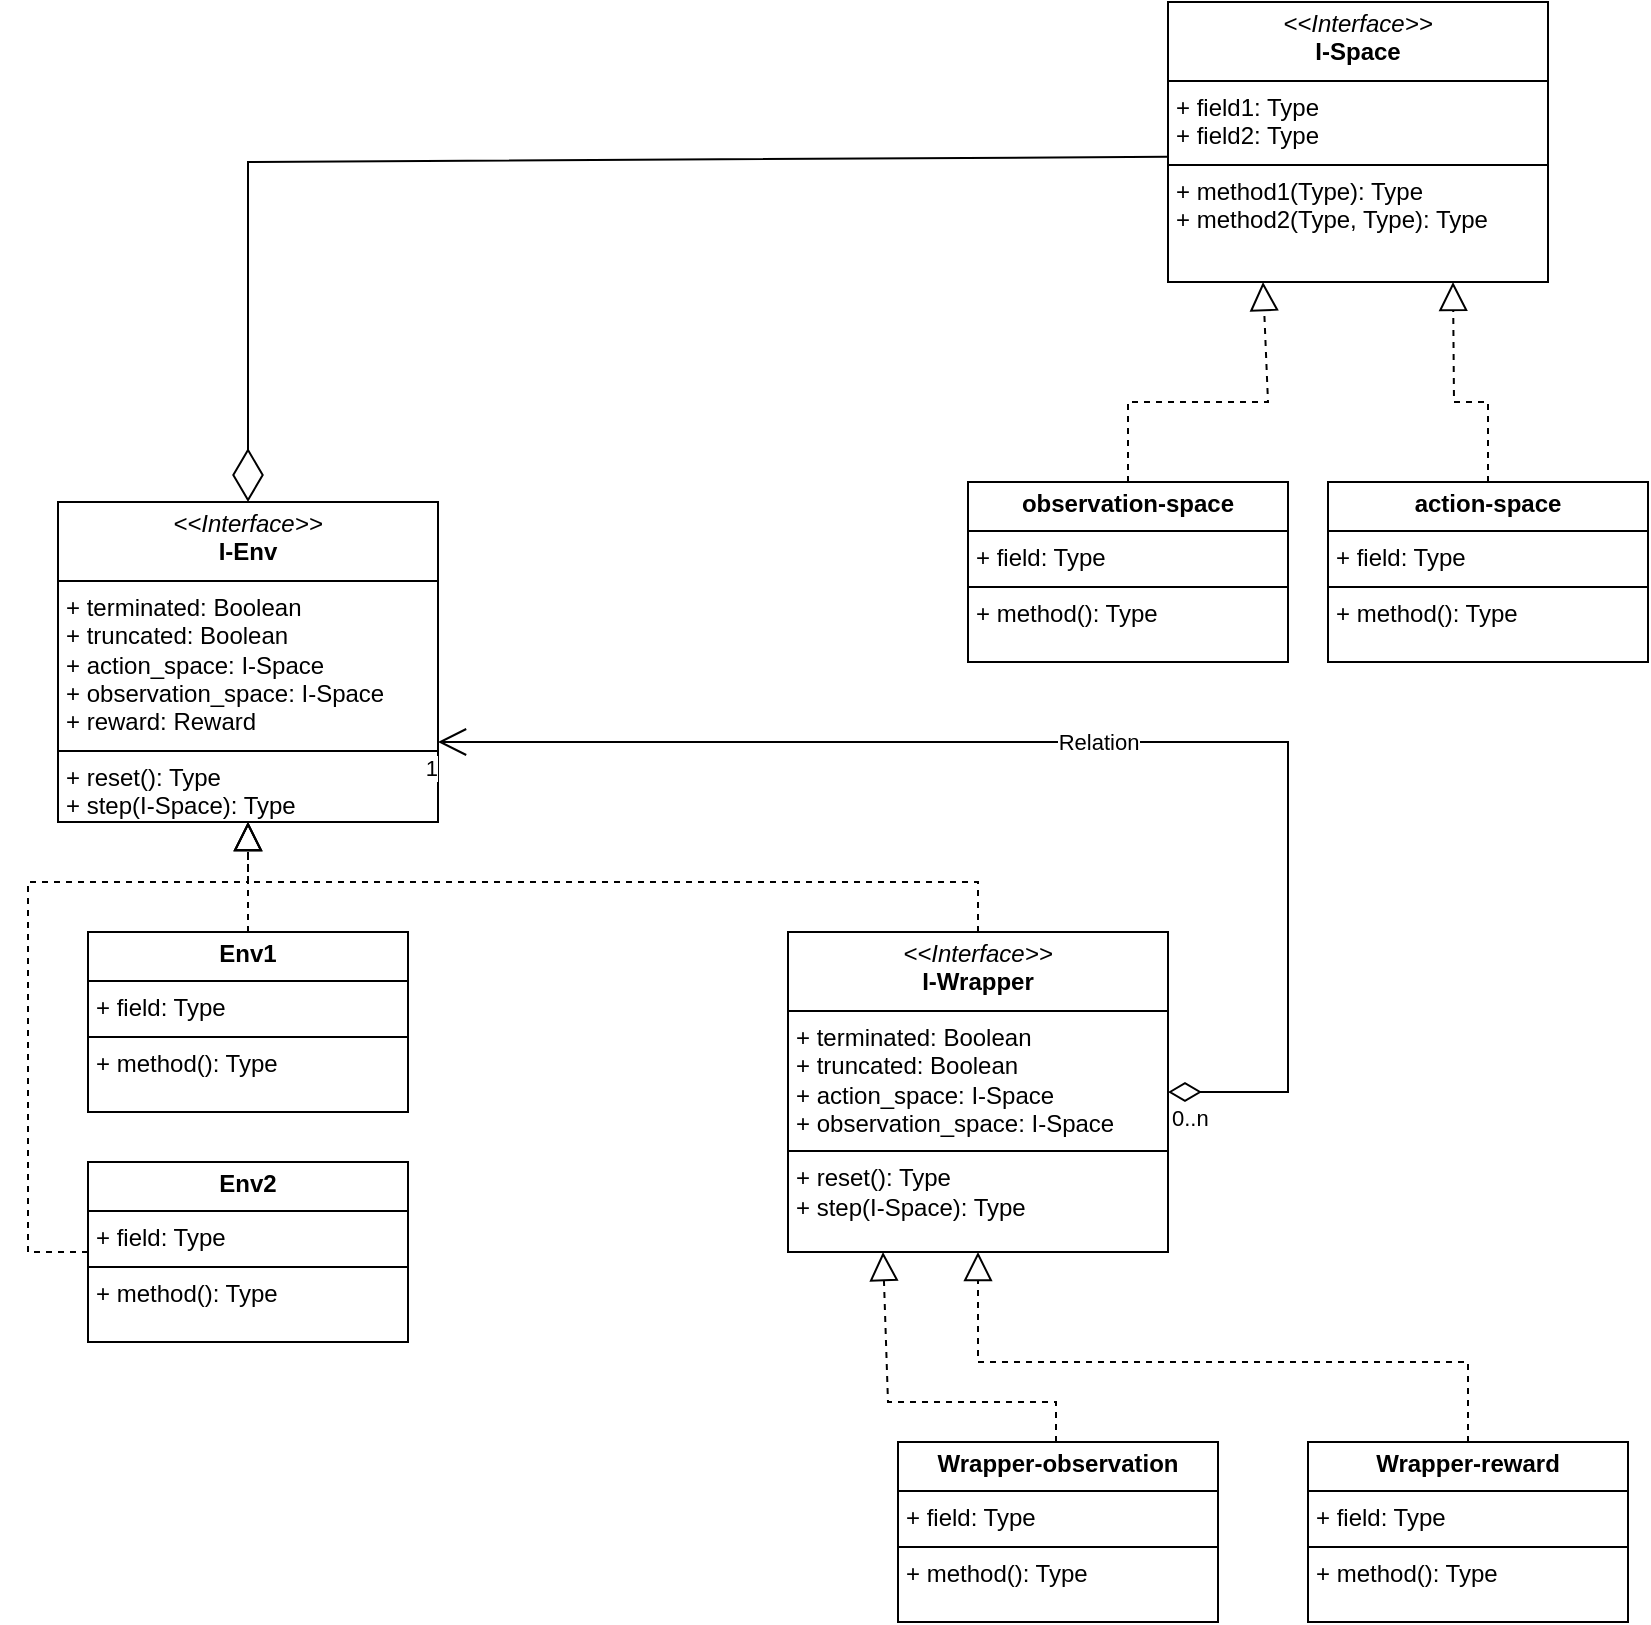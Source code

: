 <mxfile version="24.2.8" type="github">
  <diagram id="C5RBs43oDa-KdzZeNtuy" name="Page-1">
    <mxGraphModel dx="1829" dy="582" grid="1" gridSize="10" guides="1" tooltips="1" connect="1" arrows="1" fold="1" page="1" pageScale="1" pageWidth="827" pageHeight="1169" math="0" shadow="0">
      <root>
        <mxCell id="WIyWlLk6GJQsqaUBKTNV-0" />
        <mxCell id="WIyWlLk6GJQsqaUBKTNV-1" parent="WIyWlLk6GJQsqaUBKTNV-0" />
        <mxCell id="9EdXYkHhemPLTIjRrbD4-1" value="&lt;p style=&quot;margin:0px;margin-top:4px;text-align:center;&quot;&gt;&lt;i&gt;&amp;lt;&amp;lt;Interface&amp;gt;&amp;gt;&lt;/i&gt;&lt;br&gt;&lt;b&gt;I-Env&lt;/b&gt;&lt;/p&gt;&lt;hr size=&quot;1&quot; style=&quot;border-style:solid;&quot;&gt;&lt;p style=&quot;margin:0px;margin-left:4px;&quot;&gt;+ terminated: Boolean&lt;br&gt;+ truncated: Boolean&lt;/p&gt;&lt;p style=&quot;margin:0px;margin-left:4px;&quot;&gt;+ action_space: I-Space&lt;/p&gt;&lt;p style=&quot;margin:0px;margin-left:4px;&quot;&gt;+ observation_space: I-Space&lt;br&gt;&lt;/p&gt;&lt;p style=&quot;margin:0px;margin-left:4px;&quot;&gt;+ reward: Reward&lt;/p&gt;&lt;hr size=&quot;1&quot; style=&quot;border-style:solid;&quot;&gt;&lt;p style=&quot;margin:0px;margin-left:4px;&quot;&gt;+ reset(): Type&lt;br&gt;+ step(I-Space): Type&lt;/p&gt;" style="verticalAlign=top;align=left;overflow=fill;html=1;whiteSpace=wrap;" vertex="1" parent="WIyWlLk6GJQsqaUBKTNV-1">
          <mxGeometry x="25" y="370" width="190" height="160" as="geometry" />
        </mxCell>
        <mxCell id="9EdXYkHhemPLTIjRrbD4-2" value="&lt;p style=&quot;margin:0px;margin-top:4px;text-align:center;&quot;&gt;&lt;b&gt;action-space&lt;/b&gt;&lt;/p&gt;&lt;hr size=&quot;1&quot; style=&quot;border-style:solid;&quot;&gt;&lt;p style=&quot;margin:0px;margin-left:4px;&quot;&gt;+ field: Type&lt;/p&gt;&lt;hr size=&quot;1&quot; style=&quot;border-style:solid;&quot;&gt;&lt;p style=&quot;margin:0px;margin-left:4px;&quot;&gt;+ method(): Type&lt;/p&gt;" style="verticalAlign=top;align=left;overflow=fill;html=1;whiteSpace=wrap;" vertex="1" parent="WIyWlLk6GJQsqaUBKTNV-1">
          <mxGeometry x="660" y="360" width="160" height="90" as="geometry" />
        </mxCell>
        <mxCell id="9EdXYkHhemPLTIjRrbD4-3" value="&lt;p style=&quot;margin:0px;margin-top:4px;text-align:center;&quot;&gt;&lt;i&gt;&amp;lt;&amp;lt;Interface&amp;gt;&amp;gt;&lt;/i&gt;&lt;br&gt;&lt;b&gt;I-Space&lt;/b&gt;&lt;/p&gt;&lt;hr size=&quot;1&quot; style=&quot;border-style:solid;&quot;&gt;&lt;p style=&quot;margin:0px;margin-left:4px;&quot;&gt;+ field1: Type&lt;br&gt;+ field2: Type&lt;/p&gt;&lt;hr size=&quot;1&quot; style=&quot;border-style:solid;&quot;&gt;&lt;p style=&quot;margin:0px;margin-left:4px;&quot;&gt;+ method1(Type): Type&lt;br&gt;+ method2(Type, Type): Type&lt;/p&gt;" style="verticalAlign=top;align=left;overflow=fill;html=1;whiteSpace=wrap;" vertex="1" parent="WIyWlLk6GJQsqaUBKTNV-1">
          <mxGeometry x="580" y="120" width="190" height="140" as="geometry" />
        </mxCell>
        <mxCell id="9EdXYkHhemPLTIjRrbD4-4" value="&lt;p style=&quot;margin:0px;margin-top:4px;text-align:center;&quot;&gt;&lt;b&gt;observation-space&lt;/b&gt;&lt;/p&gt;&lt;hr size=&quot;1&quot; style=&quot;border-style:solid;&quot;&gt;&lt;p style=&quot;margin:0px;margin-left:4px;&quot;&gt;+ field: Type&lt;/p&gt;&lt;hr size=&quot;1&quot; style=&quot;border-style:solid;&quot;&gt;&lt;p style=&quot;margin:0px;margin-left:4px;&quot;&gt;+ method(): Type&lt;/p&gt;" style="verticalAlign=top;align=left;overflow=fill;html=1;whiteSpace=wrap;" vertex="1" parent="WIyWlLk6GJQsqaUBKTNV-1">
          <mxGeometry x="480" y="360" width="160" height="90" as="geometry" />
        </mxCell>
        <mxCell id="9EdXYkHhemPLTIjRrbD4-6" value="" style="endArrow=block;dashed=1;endFill=0;endSize=12;html=1;rounded=0;exitX=0.5;exitY=0;exitDx=0;exitDy=0;entryX=0.25;entryY=1;entryDx=0;entryDy=0;" edge="1" parent="WIyWlLk6GJQsqaUBKTNV-1" source="9EdXYkHhemPLTIjRrbD4-4" target="9EdXYkHhemPLTIjRrbD4-3">
          <mxGeometry width="160" relative="1" as="geometry">
            <mxPoint x="530" y="260" as="sourcePoint" />
            <mxPoint x="690" y="260" as="targetPoint" />
            <Array as="points">
              <mxPoint x="560" y="320" />
              <mxPoint x="630" y="320" />
            </Array>
          </mxGeometry>
        </mxCell>
        <mxCell id="9EdXYkHhemPLTIjRrbD4-7" value="" style="endArrow=block;dashed=1;endFill=0;endSize=12;html=1;rounded=0;exitX=0.5;exitY=0;exitDx=0;exitDy=0;entryX=0.75;entryY=1;entryDx=0;entryDy=0;" edge="1" parent="WIyWlLk6GJQsqaUBKTNV-1" source="9EdXYkHhemPLTIjRrbD4-2" target="9EdXYkHhemPLTIjRrbD4-3">
          <mxGeometry width="160" relative="1" as="geometry">
            <mxPoint x="667" y="360" as="sourcePoint" />
            <mxPoint x="735" y="260" as="targetPoint" />
            <Array as="points">
              <mxPoint x="740" y="320" />
              <mxPoint x="723" y="320" />
            </Array>
          </mxGeometry>
        </mxCell>
        <mxCell id="9EdXYkHhemPLTIjRrbD4-8" value="&lt;p style=&quot;margin:0px;margin-top:4px;text-align:center;&quot;&gt;&lt;b&gt;Env1&lt;/b&gt;&lt;/p&gt;&lt;hr size=&quot;1&quot; style=&quot;border-style:solid;&quot;&gt;&lt;p style=&quot;margin:0px;margin-left:4px;&quot;&gt;+ field: Type&lt;/p&gt;&lt;hr size=&quot;1&quot; style=&quot;border-style:solid;&quot;&gt;&lt;p style=&quot;margin:0px;margin-left:4px;&quot;&gt;+ method(): Type&lt;/p&gt;" style="verticalAlign=top;align=left;overflow=fill;html=1;whiteSpace=wrap;" vertex="1" parent="WIyWlLk6GJQsqaUBKTNV-1">
          <mxGeometry x="40" y="585" width="160" height="90" as="geometry" />
        </mxCell>
        <mxCell id="9EdXYkHhemPLTIjRrbD4-9" value="" style="endArrow=diamondThin;endFill=0;endSize=24;html=1;rounded=0;entryX=0.5;entryY=0;entryDx=0;entryDy=0;exitX=-0.002;exitY=0.553;exitDx=0;exitDy=0;exitPerimeter=0;" edge="1" parent="WIyWlLk6GJQsqaUBKTNV-1" source="9EdXYkHhemPLTIjRrbD4-3" target="9EdXYkHhemPLTIjRrbD4-1">
          <mxGeometry width="160" relative="1" as="geometry">
            <mxPoint x="330" y="360" as="sourcePoint" />
            <mxPoint x="490" y="360" as="targetPoint" />
            <Array as="points">
              <mxPoint x="120" y="200" />
            </Array>
          </mxGeometry>
        </mxCell>
        <mxCell id="9EdXYkHhemPLTIjRrbD4-10" value="" style="endArrow=block;dashed=1;endFill=0;endSize=12;html=1;rounded=0;entryX=0.5;entryY=1;entryDx=0;entryDy=0;exitX=0.5;exitY=0;exitDx=0;exitDy=0;" edge="1" parent="WIyWlLk6GJQsqaUBKTNV-1" source="9EdXYkHhemPLTIjRrbD4-8" target="9EdXYkHhemPLTIjRrbD4-1">
          <mxGeometry width="160" relative="1" as="geometry">
            <mxPoint x="220" y="570" as="sourcePoint" />
            <mxPoint x="490" y="500" as="targetPoint" />
          </mxGeometry>
        </mxCell>
        <mxCell id="9EdXYkHhemPLTIjRrbD4-11" value="&lt;p style=&quot;margin:0px;margin-top:4px;text-align:center;&quot;&gt;&lt;i&gt;&amp;lt;&amp;lt;Interface&amp;gt;&amp;gt;&lt;/i&gt;&lt;br&gt;&lt;b&gt;I-Wrapper&lt;/b&gt;&lt;/p&gt;&lt;hr size=&quot;1&quot; style=&quot;border-style:solid;&quot;&gt;&lt;p style=&quot;margin:0px;margin-left:4px;&quot;&gt;+ terminated: Boolean&lt;br&gt;+ truncated: Boolean&lt;/p&gt;&lt;p style=&quot;margin:0px;margin-left:4px;&quot;&gt;+ action_space: I-Space&lt;/p&gt;&lt;p style=&quot;margin:0px;margin-left:4px;&quot;&gt;+ observation_space: I-Space&lt;br&gt;&lt;/p&gt;&lt;hr size=&quot;1&quot; style=&quot;border-style:solid;&quot;&gt;&lt;p style=&quot;margin:0px;margin-left:4px;&quot;&gt;+ reset(): Type&lt;br&gt;+ step(I-Space): Type&lt;/p&gt;" style="verticalAlign=top;align=left;overflow=fill;html=1;whiteSpace=wrap;" vertex="1" parent="WIyWlLk6GJQsqaUBKTNV-1">
          <mxGeometry x="390" y="585" width="190" height="160" as="geometry" />
        </mxCell>
        <mxCell id="9EdXYkHhemPLTIjRrbD4-12" value="&lt;p style=&quot;margin:0px;margin-top:4px;text-align:center;&quot;&gt;&lt;b&gt;Env2&lt;/b&gt;&lt;/p&gt;&lt;hr size=&quot;1&quot; style=&quot;border-style:solid;&quot;&gt;&lt;p style=&quot;margin:0px;margin-left:4px;&quot;&gt;+ field: Type&lt;/p&gt;&lt;hr size=&quot;1&quot; style=&quot;border-style:solid;&quot;&gt;&lt;p style=&quot;margin:0px;margin-left:4px;&quot;&gt;+ method(): Type&lt;/p&gt;" style="verticalAlign=top;align=left;overflow=fill;html=1;whiteSpace=wrap;" vertex="1" parent="WIyWlLk6GJQsqaUBKTNV-1">
          <mxGeometry x="40" y="700" width="160" height="90" as="geometry" />
        </mxCell>
        <mxCell id="9EdXYkHhemPLTIjRrbD4-16" value="" style="endArrow=block;dashed=1;endFill=0;endSize=12;html=1;rounded=0;entryX=0.5;entryY=1;entryDx=0;entryDy=0;exitX=0;exitY=0.5;exitDx=0;exitDy=0;" edge="1" parent="WIyWlLk6GJQsqaUBKTNV-1" source="9EdXYkHhemPLTIjRrbD4-12" target="9EdXYkHhemPLTIjRrbD4-1">
          <mxGeometry width="160" relative="1" as="geometry">
            <mxPoint x="120" y="550" as="sourcePoint" />
            <mxPoint x="20" y="690" as="targetPoint" />
            <Array as="points">
              <mxPoint x="10" y="745" />
              <mxPoint x="10" y="560" />
              <mxPoint x="120" y="560" />
            </Array>
          </mxGeometry>
        </mxCell>
        <mxCell id="9EdXYkHhemPLTIjRrbD4-19" value="" style="endArrow=block;dashed=1;endFill=0;endSize=12;html=1;rounded=0;exitX=0.5;exitY=0;exitDx=0;exitDy=0;" edge="1" parent="WIyWlLk6GJQsqaUBKTNV-1" source="9EdXYkHhemPLTIjRrbD4-11">
          <mxGeometry width="160" relative="1" as="geometry">
            <mxPoint x="270" y="755" as="sourcePoint" />
            <mxPoint x="120" y="530" as="targetPoint" />
            <Array as="points">
              <mxPoint x="485" y="560" />
              <mxPoint x="350" y="560" />
              <mxPoint x="120" y="560" />
            </Array>
          </mxGeometry>
        </mxCell>
        <mxCell id="9EdXYkHhemPLTIjRrbD4-21" value="Relation" style="endArrow=open;html=1;endSize=12;startArrow=diamondThin;startSize=14;startFill=0;edgeStyle=orthogonalEdgeStyle;rounded=0;exitX=1;exitY=0.5;exitDx=0;exitDy=0;entryX=1;entryY=0.75;entryDx=0;entryDy=0;" edge="1" parent="WIyWlLk6GJQsqaUBKTNV-1" source="9EdXYkHhemPLTIjRrbD4-11" target="9EdXYkHhemPLTIjRrbD4-1">
          <mxGeometry relative="1" as="geometry">
            <mxPoint x="310" y="460" as="sourcePoint" />
            <mxPoint x="290" y="500" as="targetPoint" />
            <Array as="points">
              <mxPoint x="640" y="665" />
              <mxPoint x="640" y="490" />
            </Array>
          </mxGeometry>
        </mxCell>
        <mxCell id="9EdXYkHhemPLTIjRrbD4-22" value="0..n" style="edgeLabel;resizable=0;html=1;align=left;verticalAlign=top;" connectable="0" vertex="1" parent="9EdXYkHhemPLTIjRrbD4-21">
          <mxGeometry x="-1" relative="1" as="geometry" />
        </mxCell>
        <mxCell id="9EdXYkHhemPLTIjRrbD4-23" value="1" style="edgeLabel;resizable=0;html=1;align=right;verticalAlign=top;" connectable="0" vertex="1" parent="9EdXYkHhemPLTIjRrbD4-21">
          <mxGeometry x="1" relative="1" as="geometry" />
        </mxCell>
        <mxCell id="9EdXYkHhemPLTIjRrbD4-25" value="" style="group" vertex="1" connectable="0" parent="WIyWlLk6GJQsqaUBKTNV-1">
          <mxGeometry x="485" y="800" width="325" height="130" as="geometry" />
        </mxCell>
        <mxCell id="9EdXYkHhemPLTIjRrbD4-20" value="&lt;p style=&quot;margin:0px;margin-top:4px;text-align:center;&quot;&gt;&lt;b&gt;Wrapper-reward&lt;/b&gt;&lt;/p&gt;&lt;hr size=&quot;1&quot; style=&quot;border-style:solid;&quot;&gt;&lt;p style=&quot;margin:0px;margin-left:4px;&quot;&gt;+ field: Type&lt;/p&gt;&lt;hr size=&quot;1&quot; style=&quot;border-style:solid;&quot;&gt;&lt;p style=&quot;margin:0px;margin-left:4px;&quot;&gt;+ method(): Type&lt;/p&gt;" style="verticalAlign=top;align=left;overflow=fill;html=1;whiteSpace=wrap;" vertex="1" parent="9EdXYkHhemPLTIjRrbD4-25">
          <mxGeometry x="165" y="40" width="160" height="90" as="geometry" />
        </mxCell>
        <mxCell id="9EdXYkHhemPLTIjRrbD4-24" value="" style="endArrow=block;dashed=1;endFill=0;endSize=12;html=1;rounded=0;entryX=0.5;entryY=1;entryDx=0;entryDy=0;exitX=0.5;exitY=0;exitDx=0;exitDy=0;" edge="1" parent="9EdXYkHhemPLTIjRrbD4-25" source="9EdXYkHhemPLTIjRrbD4-20" target="9EdXYkHhemPLTIjRrbD4-11">
          <mxGeometry width="160" relative="1" as="geometry">
            <mxPoint x="-175" as="sourcePoint" />
            <mxPoint x="-15" as="targetPoint" />
            <Array as="points">
              <mxPoint x="245" />
              <mxPoint />
            </Array>
          </mxGeometry>
        </mxCell>
        <mxCell id="9EdXYkHhemPLTIjRrbD4-27" value="&lt;p style=&quot;margin:0px;margin-top:4px;text-align:center;&quot;&gt;&lt;b&gt;Wrapper-observation&lt;/b&gt;&lt;/p&gt;&lt;hr size=&quot;1&quot; style=&quot;border-style:solid;&quot;&gt;&lt;p style=&quot;margin:0px;margin-left:4px;&quot;&gt;+ field: Type&lt;/p&gt;&lt;hr size=&quot;1&quot; style=&quot;border-style:solid;&quot;&gt;&lt;p style=&quot;margin:0px;margin-left:4px;&quot;&gt;+ method(): Type&lt;/p&gt;" style="verticalAlign=top;align=left;overflow=fill;html=1;whiteSpace=wrap;" vertex="1" parent="WIyWlLk6GJQsqaUBKTNV-1">
          <mxGeometry x="445" y="840" width="160" height="90" as="geometry" />
        </mxCell>
        <mxCell id="9EdXYkHhemPLTIjRrbD4-28" value="" style="endArrow=block;dashed=1;endFill=0;endSize=12;html=1;rounded=0;exitX=0.5;exitY=0;exitDx=0;exitDy=0;entryX=0.25;entryY=1;entryDx=0;entryDy=0;" edge="1" parent="WIyWlLk6GJQsqaUBKTNV-1" target="9EdXYkHhemPLTIjRrbD4-11">
          <mxGeometry width="160" relative="1" as="geometry">
            <mxPoint x="524" y="840" as="sourcePoint" />
            <mxPoint x="490" y="745" as="targetPoint" />
            <Array as="points">
              <mxPoint x="524" y="820" />
              <mxPoint x="440" y="820" />
            </Array>
          </mxGeometry>
        </mxCell>
      </root>
    </mxGraphModel>
  </diagram>
</mxfile>
